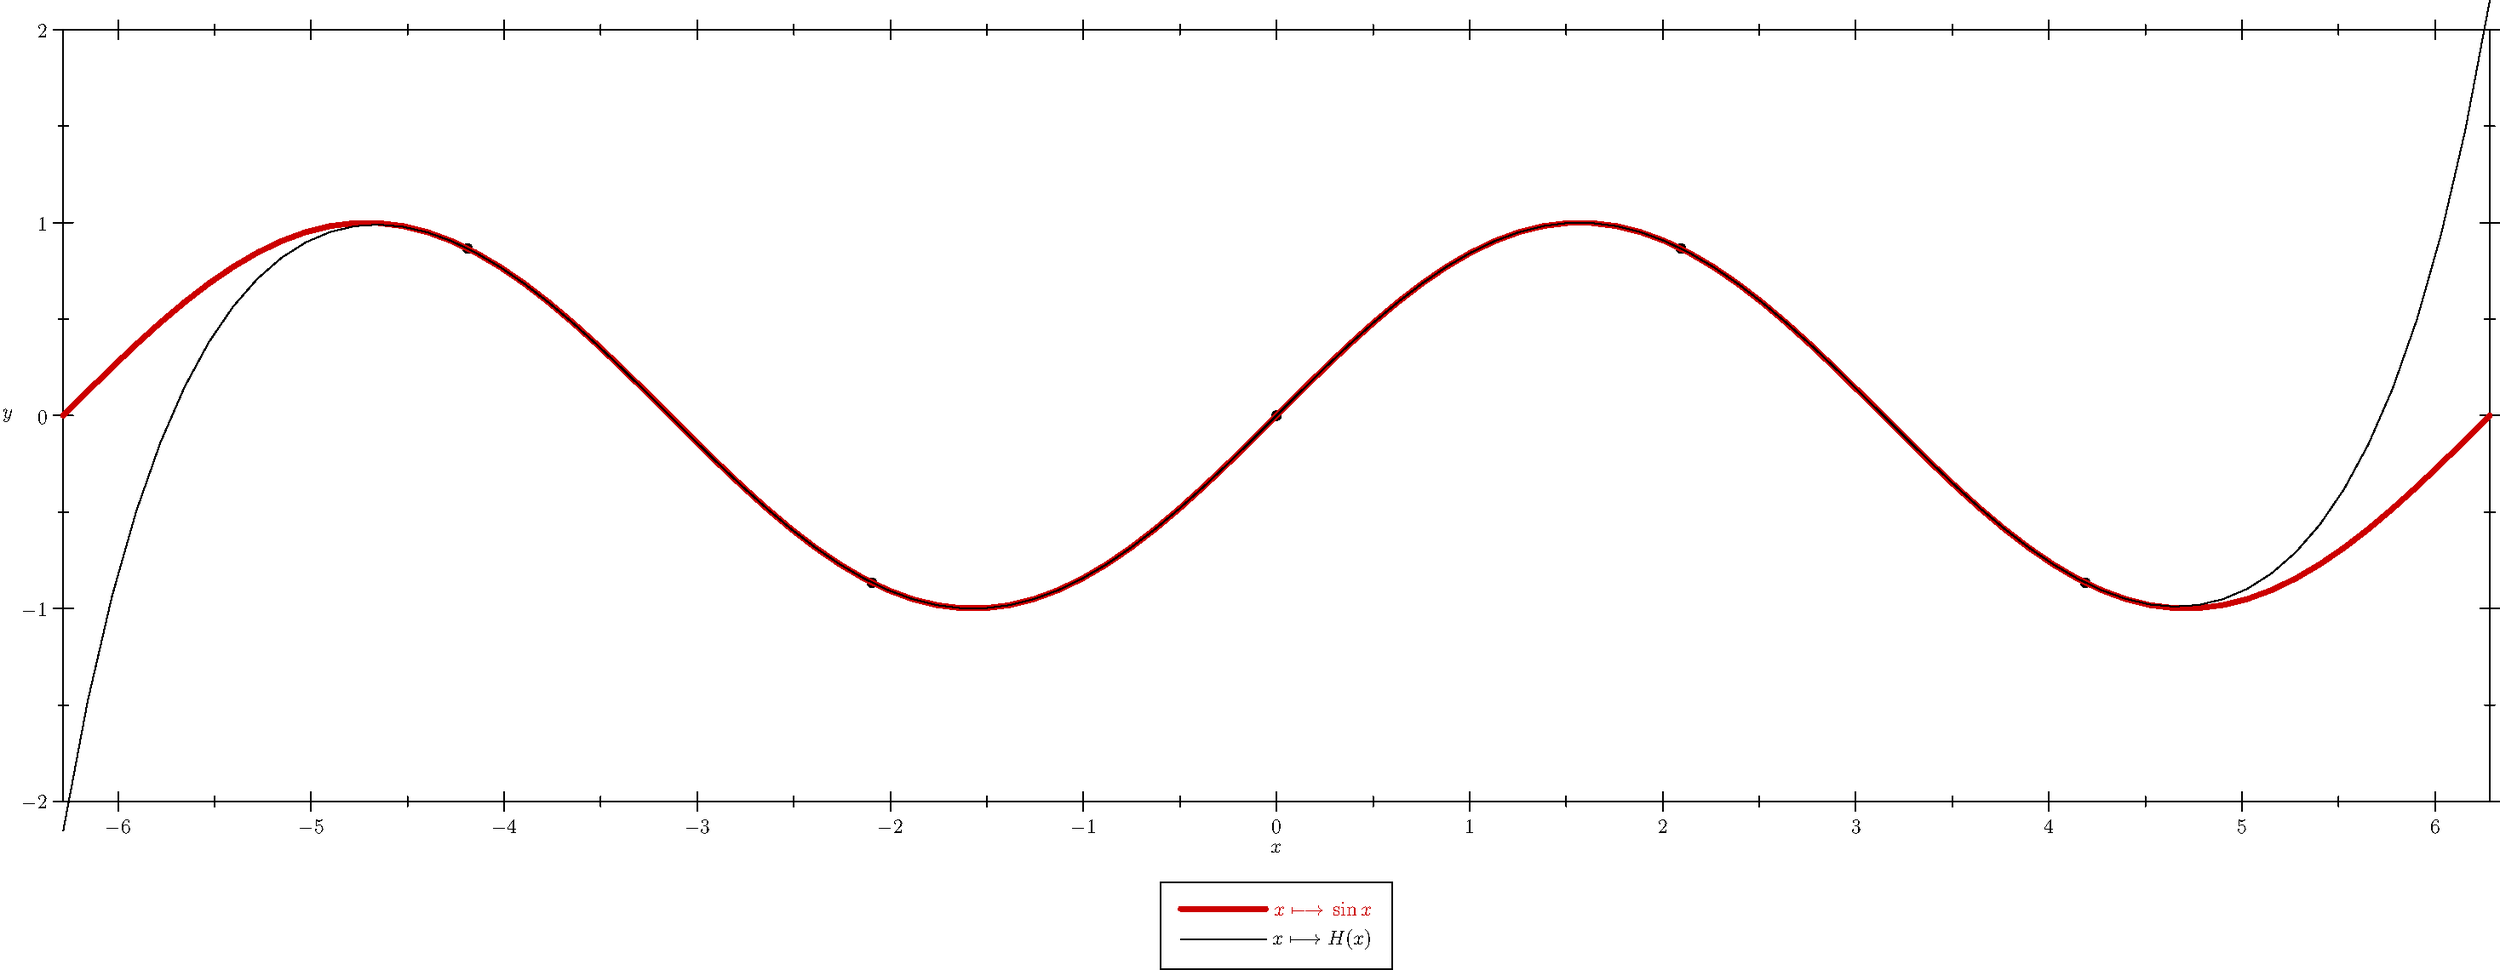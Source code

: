 import graph;
unitsize(4cm);

typedef real hermite(real);

/**
 * Retourne la fonction polynôme de Hermite
 * passant par les points m(x_i,y_i) de nombre dérivée d_i en ce point.
 * Return Hermite polynomial interpolation function
 * passing by the points m (x_i, y_i) of derived number d_i in this point.
 **/
hermite hermite(pair [] m, real [] d)
{
  return new real(real x){
    int n=m.length;
    if (n != d.length) abort("Hermite: nombres de paramètres incorrectes.");
    real q,qk,s,y=0;
    for (int k=0; k<n ; ++k) {
      real q=1, qk=1, s=0;
      for (int j=0; j<n; ++j)
        {
          if (j!=k){
            q=q*(x-m[j].x)^2;
            qk=qk*(m[k].x-m[j].x)^2;
            s=s+1/(m[k].x-m[j].x);
          }
        }
      y=y+q/qk*(m[k].y+(x-m[k].x)*(d[k]-2*s*m[k].y));
    }
    return y;
  };
}

pair[] m;
real[] d;
int nbpt=5;
real xmin=-2pi,
xmax=2pi,
l=xmax-xmin,
step=l/(nbpt+1);
for (int i=1; i<=nbpt; ++i)
  {
    real x=xmin+i*step;
    m.push((x,sin(x)));
    draw(m[m.length-1],linewidth(2mm));
    d.push(cos(x));
  }

xlimits(-2pi,2pi);
ylimits(-2,2);
xaxis("$x$",BottomTop,Ticks);
yaxis("$y$",LeftRight,Ticks);

draw(graph(sin,xmin,xmax),1mm+.8red,"$x\longmapsto{}\sin x$");
draw(graph(hermite(m,d),xmin,xmax),"$x\longmapsto{}H(x)$");

attach(legend(),point(10S),30S);